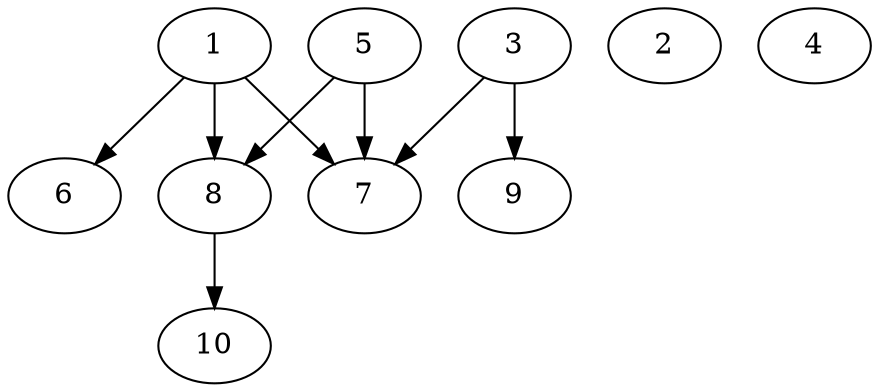 // DAG automatically generated by daggen at Thu Oct  3 13:58:05 2019
// ./daggen --dot -n 10 --ccr 0.3 --fat 0.9 --regular 0.5 --density 0.9 --mindata 5242880 --maxdata 52428800 
digraph G {
  1 [size="151592960", alpha="0.14", expect_size="45477888"] 
  1 -> 6 [size ="45477888"]
  1 -> 7 [size ="45477888"]
  1 -> 8 [size ="45477888"]
  2 [size="160382293", alpha="0.11", expect_size="48114688"] 
  3 [size="93030400", alpha="0.07", expect_size="27909120"] 
  3 -> 7 [size ="27909120"]
  3 -> 9 [size ="27909120"]
  4 [size="103953067", alpha="0.03", expect_size="31185920"] 
  5 [size="68430507", alpha="0.16", expect_size="20529152"] 
  5 -> 7 [size ="20529152"]
  5 -> 8 [size ="20529152"]
  6 [size="91767467", alpha="0.16", expect_size="27530240"] 
  7 [size="62846293", alpha="0.13", expect_size="18853888"] 
  8 [size="94641493", alpha="0.14", expect_size="28392448"] 
  8 -> 10 [size ="28392448"]
  9 [size="21661013", alpha="0.05", expect_size="6498304"] 
  10 [size="121924267", alpha="0.08", expect_size="36577280"] 
}
